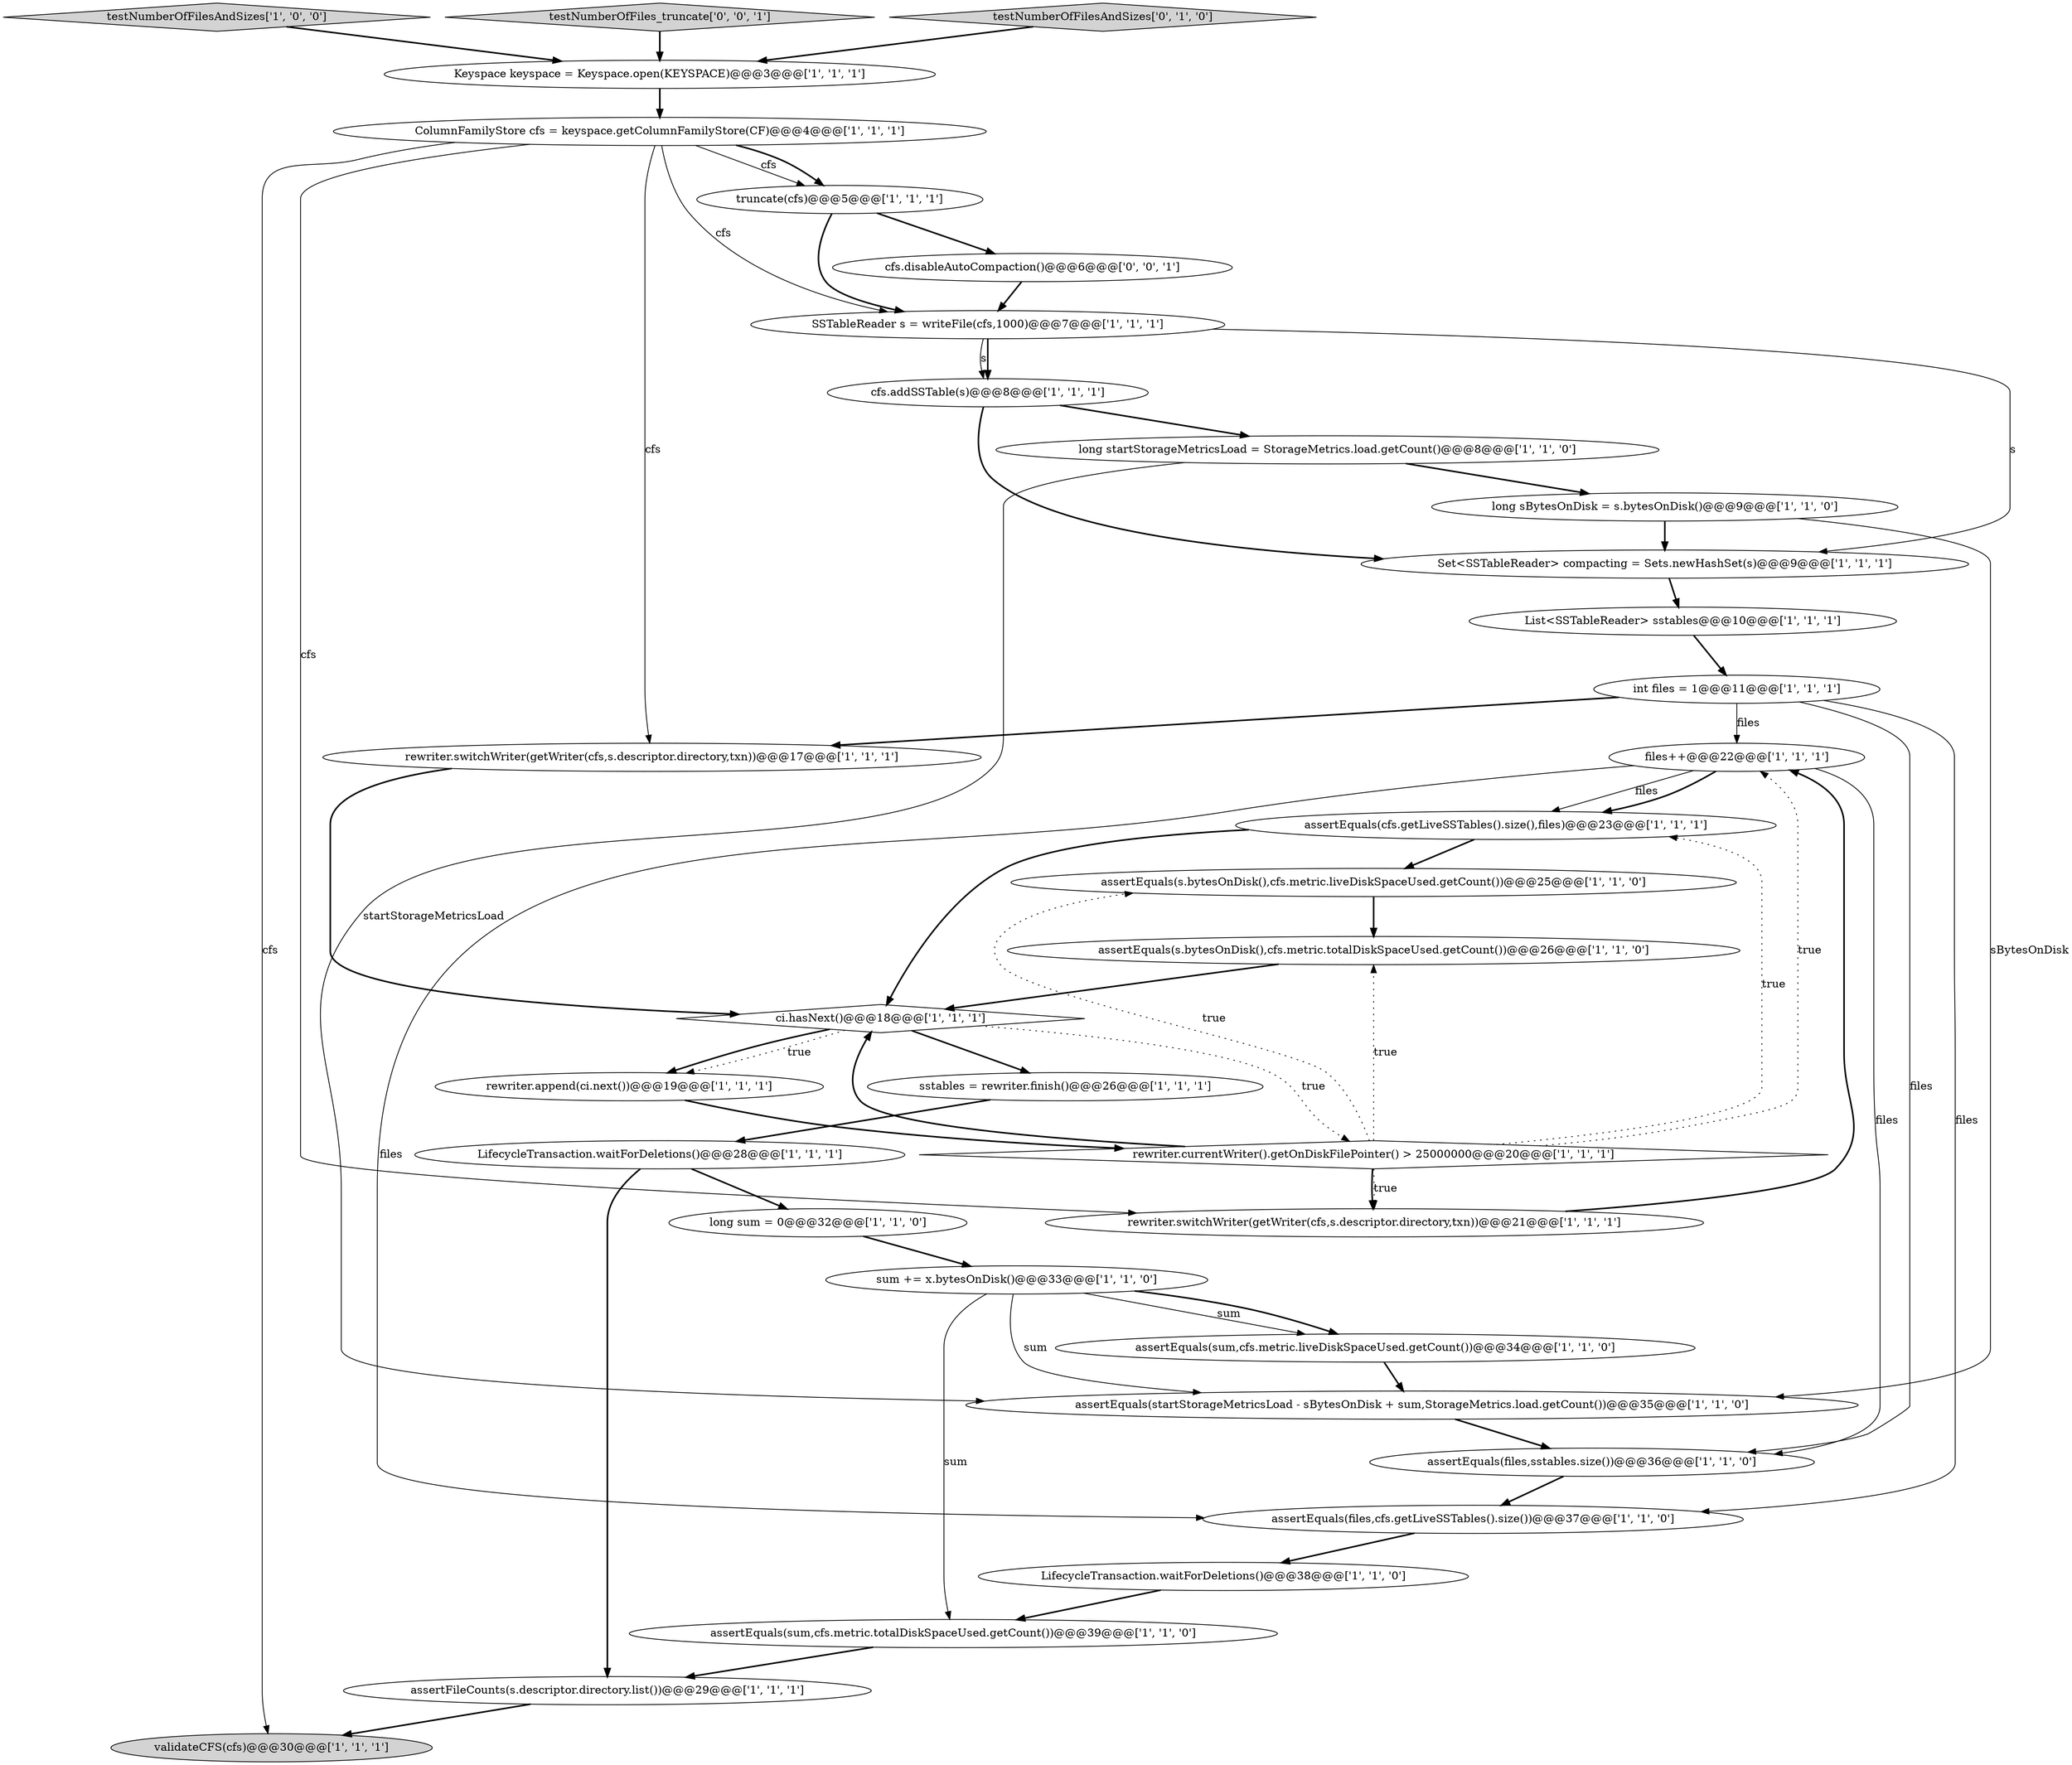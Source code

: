 digraph {
19 [style = filled, label = "assertEquals(sum,cfs.metric.liveDiskSpaceUsed.getCount())@@@34@@@['1', '1', '0']", fillcolor = white, shape = ellipse image = "AAA0AAABBB1BBB"];
16 [style = filled, label = "assertEquals(files,sstables.size())@@@36@@@['1', '1', '0']", fillcolor = white, shape = ellipse image = "AAA0AAABBB1BBB"];
28 [style = filled, label = "validateCFS(cfs)@@@30@@@['1', '1', '1']", fillcolor = lightgray, shape = ellipse image = "AAA0AAABBB1BBB"];
9 [style = filled, label = "rewriter.append(ci.next())@@@19@@@['1', '1', '1']", fillcolor = white, shape = ellipse image = "AAA0AAABBB1BBB"];
23 [style = filled, label = "cfs.addSSTable(s)@@@8@@@['1', '1', '1']", fillcolor = white, shape = ellipse image = "AAA0AAABBB1BBB"];
12 [style = filled, label = "List<SSTableReader> sstables@@@10@@@['1', '1', '1']", fillcolor = white, shape = ellipse image = "AAA0AAABBB1BBB"];
14 [style = filled, label = "assertEquals(sum,cfs.metric.totalDiskSpaceUsed.getCount())@@@39@@@['1', '1', '0']", fillcolor = white, shape = ellipse image = "AAA0AAABBB1BBB"];
3 [style = filled, label = "LifecycleTransaction.waitForDeletions()@@@28@@@['1', '1', '1']", fillcolor = white, shape = ellipse image = "AAA0AAABBB1BBB"];
7 [style = filled, label = "assertEquals(startStorageMetricsLoad - sBytesOnDisk + sum,StorageMetrics.load.getCount())@@@35@@@['1', '1', '0']", fillcolor = white, shape = ellipse image = "AAA0AAABBB1BBB"];
10 [style = filled, label = "rewriter.currentWriter().getOnDiskFilePointer() > 25000000@@@20@@@['1', '1', '1']", fillcolor = white, shape = diamond image = "AAA0AAABBB1BBB"];
18 [style = filled, label = "ColumnFamilyStore cfs = keyspace.getColumnFamilyStore(CF)@@@4@@@['1', '1', '1']", fillcolor = white, shape = ellipse image = "AAA0AAABBB1BBB"];
21 [style = filled, label = "sstables = rewriter.finish()@@@26@@@['1', '1', '1']", fillcolor = white, shape = ellipse image = "AAA0AAABBB1BBB"];
26 [style = filled, label = "testNumberOfFilesAndSizes['1', '0', '0']", fillcolor = lightgray, shape = diamond image = "AAA0AAABBB1BBB"];
6 [style = filled, label = "assertEquals(files,cfs.getLiveSSTables().size())@@@37@@@['1', '1', '0']", fillcolor = white, shape = ellipse image = "AAA0AAABBB1BBB"];
15 [style = filled, label = "int files = 1@@@11@@@['1', '1', '1']", fillcolor = white, shape = ellipse image = "AAA0AAABBB1BBB"];
13 [style = filled, label = "assertEquals(s.bytesOnDisk(),cfs.metric.liveDiskSpaceUsed.getCount())@@@25@@@['1', '1', '0']", fillcolor = white, shape = ellipse image = "AAA0AAABBB1BBB"];
2 [style = filled, label = "SSTableReader s = writeFile(cfs,1000)@@@7@@@['1', '1', '1']", fillcolor = white, shape = ellipse image = "AAA0AAABBB1BBB"];
17 [style = filled, label = "LifecycleTransaction.waitForDeletions()@@@38@@@['1', '1', '0']", fillcolor = white, shape = ellipse image = "AAA0AAABBB1BBB"];
22 [style = filled, label = "truncate(cfs)@@@5@@@['1', '1', '1']", fillcolor = white, shape = ellipse image = "AAA0AAABBB1BBB"];
20 [style = filled, label = "long startStorageMetricsLoad = StorageMetrics.load.getCount()@@@8@@@['1', '1', '0']", fillcolor = white, shape = ellipse image = "AAA0AAABBB1BBB"];
33 [style = filled, label = "testNumberOfFiles_truncate['0', '0', '1']", fillcolor = lightgray, shape = diamond image = "AAA0AAABBB3BBB"];
1 [style = filled, label = "assertEquals(s.bytesOnDisk(),cfs.metric.totalDiskSpaceUsed.getCount())@@@26@@@['1', '1', '0']", fillcolor = white, shape = ellipse image = "AAA0AAABBB1BBB"];
11 [style = filled, label = "long sum = 0@@@32@@@['1', '1', '0']", fillcolor = white, shape = ellipse image = "AAA0AAABBB1BBB"];
31 [style = filled, label = "ci.hasNext()@@@18@@@['1', '1', '1']", fillcolor = white, shape = diamond image = "AAA0AAABBB1BBB"];
29 [style = filled, label = "long sBytesOnDisk = s.bytesOnDisk()@@@9@@@['1', '1', '0']", fillcolor = white, shape = ellipse image = "AAA0AAABBB1BBB"];
24 [style = filled, label = "assertEquals(cfs.getLiveSSTables().size(),files)@@@23@@@['1', '1', '1']", fillcolor = white, shape = ellipse image = "AAA0AAABBB1BBB"];
27 [style = filled, label = "files++@@@22@@@['1', '1', '1']", fillcolor = white, shape = ellipse image = "AAA0AAABBB1BBB"];
5 [style = filled, label = "sum += x.bytesOnDisk()@@@33@@@['1', '1', '0']", fillcolor = white, shape = ellipse image = "AAA0AAABBB1BBB"];
30 [style = filled, label = "rewriter.switchWriter(getWriter(cfs,s.descriptor.directory,txn))@@@21@@@['1', '1', '1']", fillcolor = white, shape = ellipse image = "AAA0AAABBB1BBB"];
0 [style = filled, label = "assertFileCounts(s.descriptor.directory.list())@@@29@@@['1', '1', '1']", fillcolor = white, shape = ellipse image = "AAA0AAABBB1BBB"];
34 [style = filled, label = "cfs.disableAutoCompaction()@@@6@@@['0', '0', '1']", fillcolor = white, shape = ellipse image = "AAA0AAABBB3BBB"];
32 [style = filled, label = "testNumberOfFilesAndSizes['0', '1', '0']", fillcolor = lightgray, shape = diamond image = "AAA0AAABBB2BBB"];
8 [style = filled, label = "Set<SSTableReader> compacting = Sets.newHashSet(s)@@@9@@@['1', '1', '1']", fillcolor = white, shape = ellipse image = "AAA0AAABBB1BBB"];
4 [style = filled, label = "Keyspace keyspace = Keyspace.open(KEYSPACE)@@@3@@@['1', '1', '1']", fillcolor = white, shape = ellipse image = "AAA0AAABBB1BBB"];
25 [style = filled, label = "rewriter.switchWriter(getWriter(cfs,s.descriptor.directory,txn))@@@17@@@['1', '1', '1']", fillcolor = white, shape = ellipse image = "AAA0AAABBB1BBB"];
6->17 [style = bold, label=""];
29->8 [style = bold, label=""];
23->20 [style = bold, label=""];
22->2 [style = bold, label=""];
10->31 [style = bold, label=""];
20->29 [style = bold, label=""];
31->9 [style = bold, label=""];
15->25 [style = bold, label=""];
16->6 [style = bold, label=""];
18->22 [style = solid, label="cfs"];
33->4 [style = bold, label=""];
30->27 [style = bold, label=""];
12->15 [style = bold, label=""];
15->27 [style = solid, label="files"];
3->11 [style = bold, label=""];
18->2 [style = solid, label="cfs"];
18->30 [style = solid, label="cfs"];
5->7 [style = solid, label="sum"];
5->14 [style = solid, label="sum"];
2->23 [style = solid, label="s"];
27->24 [style = solid, label="files"];
4->18 [style = bold, label=""];
31->21 [style = bold, label=""];
5->19 [style = solid, label="sum"];
9->10 [style = bold, label=""];
23->8 [style = bold, label=""];
2->8 [style = solid, label="s"];
26->4 [style = bold, label=""];
27->6 [style = solid, label="files"];
31->10 [style = dotted, label="true"];
10->30 [style = dotted, label="true"];
13->1 [style = bold, label=""];
3->0 [style = bold, label=""];
25->31 [style = bold, label=""];
2->23 [style = bold, label=""];
5->19 [style = bold, label=""];
11->5 [style = bold, label=""];
18->22 [style = bold, label=""];
14->0 [style = bold, label=""];
34->2 [style = bold, label=""];
24->31 [style = bold, label=""];
10->13 [style = dotted, label="true"];
17->14 [style = bold, label=""];
10->24 [style = dotted, label="true"];
29->7 [style = solid, label="sBytesOnDisk"];
22->34 [style = bold, label=""];
7->16 [style = bold, label=""];
27->16 [style = solid, label="files"];
18->28 [style = solid, label="cfs"];
27->24 [style = bold, label=""];
32->4 [style = bold, label=""];
10->27 [style = dotted, label="true"];
10->1 [style = dotted, label="true"];
31->9 [style = dotted, label="true"];
15->6 [style = solid, label="files"];
1->31 [style = bold, label=""];
18->25 [style = solid, label="cfs"];
19->7 [style = bold, label=""];
10->30 [style = bold, label=""];
15->16 [style = solid, label="files"];
8->12 [style = bold, label=""];
0->28 [style = bold, label=""];
21->3 [style = bold, label=""];
24->13 [style = bold, label=""];
20->7 [style = solid, label="startStorageMetricsLoad"];
}
